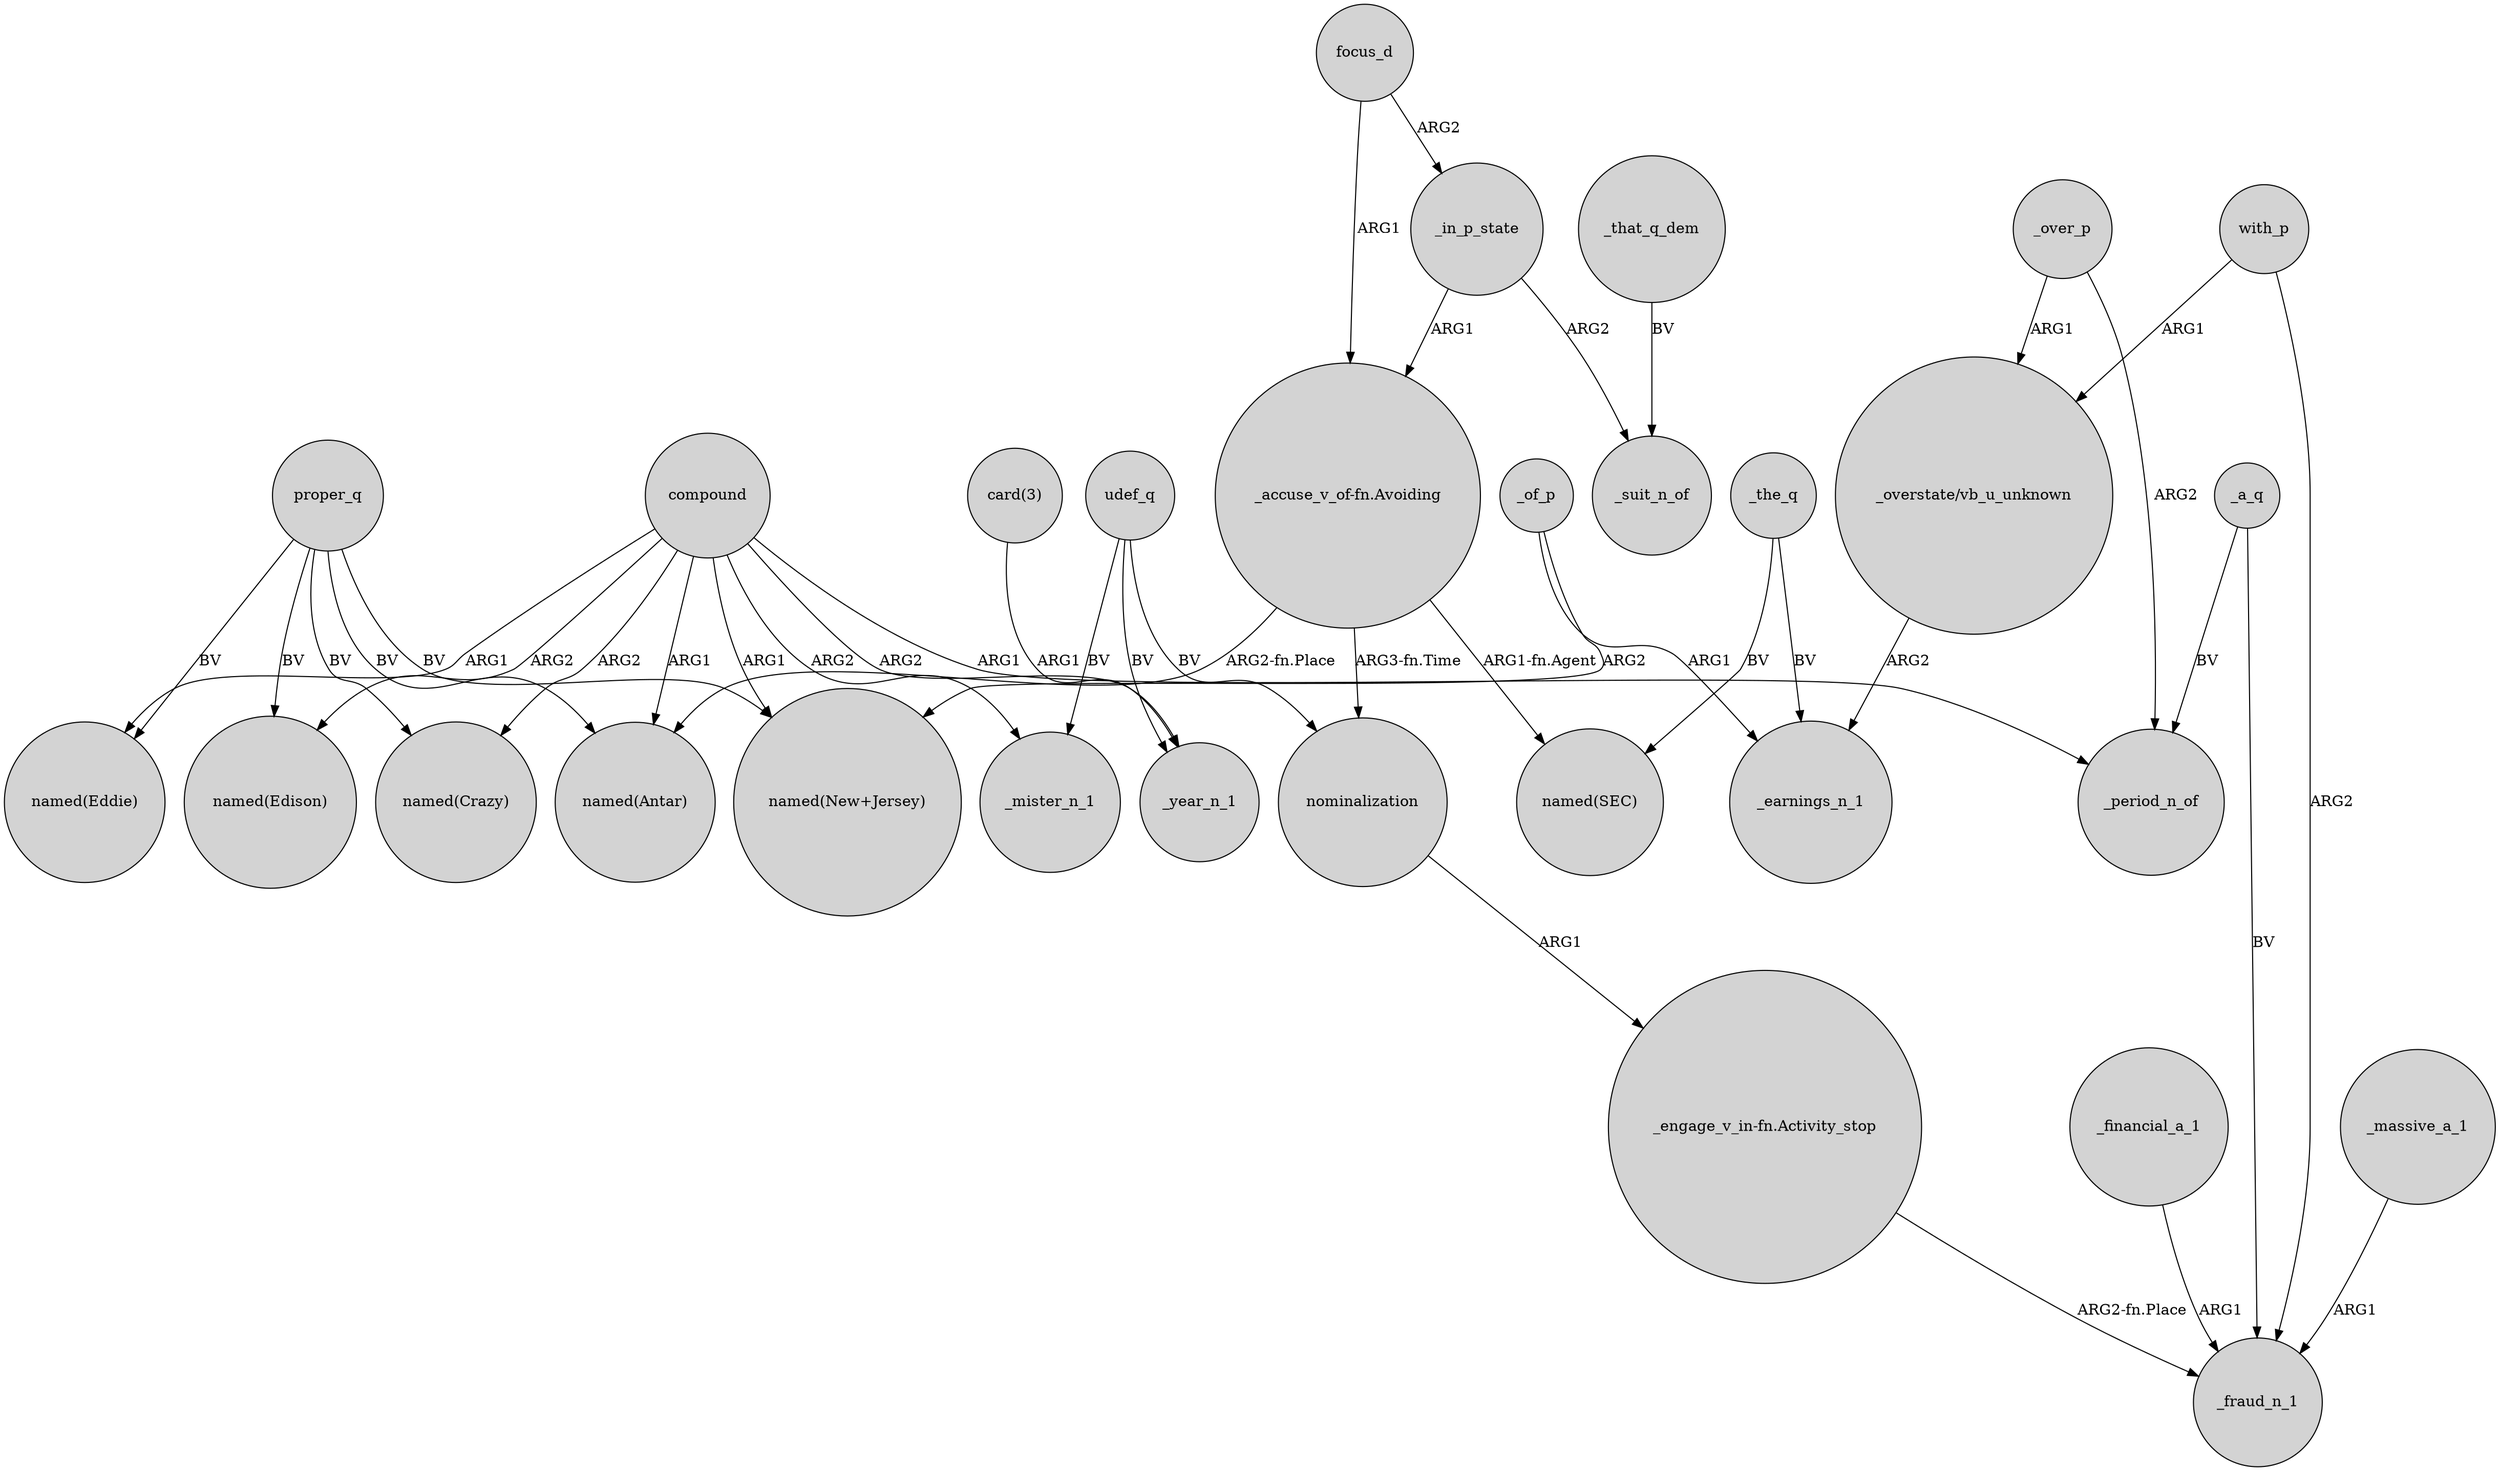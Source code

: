 digraph {
	node [shape=circle style=filled]
	proper_q -> "named(New+Jersey)" [label=BV]
	compound -> _mister_n_1 [label=ARG2]
	focus_d -> _in_p_state [label=ARG2]
	"_overstate/vb_u_unknown" -> _earnings_n_1 [label=ARG2]
	focus_d -> "_accuse_v_of-fn.Avoiding" [label=ARG1]
	"_accuse_v_of-fn.Avoiding" -> nominalization [label="ARG3-fn.Time"]
	proper_q -> "named(Edison)" [label=BV]
	compound -> "named(Antar)" [label=ARG1]
	_in_p_state -> _suit_n_of [label=ARG2]
	compound -> "named(New+Jersey)" [label=ARG1]
	"_accuse_v_of-fn.Avoiding" -> "named(SEC)" [label="ARG1-fn.Agent"]
	"_engage_v_in-fn.Activity_stop" -> _fraud_n_1 [label="ARG2-fn.Place"]
	udef_q -> nominalization [label=BV]
	compound -> "named(Crazy)" [label=ARG2]
	_that_q_dem -> _suit_n_of [label=BV]
	compound -> "named(Eddie)" [label=ARG1]
	udef_q -> _mister_n_1 [label=BV]
	_financial_a_1 -> _fraud_n_1 [label=ARG1]
	"card(3)" -> _year_n_1 [label=ARG1]
	proper_q -> "named(Crazy)" [label=BV]
	compound -> _year_n_1 [label=ARG2]
	_a_q -> _period_n_of [label=BV]
	_of_p -> "named(New+Jersey)" [label=ARG2]
	proper_q -> "named(Eddie)" [label=BV]
	_of_p -> _earnings_n_1 [label=ARG1]
	"_accuse_v_of-fn.Avoiding" -> "named(Antar)" [label="ARG2-fn.Place"]
	_a_q -> _fraud_n_1 [label=BV]
	_over_p -> _period_n_of [label=ARG2]
	with_p -> _fraud_n_1 [label=ARG2]
	proper_q -> "named(Antar)" [label=BV]
	compound -> _period_n_of [label=ARG1]
	_over_p -> "_overstate/vb_u_unknown" [label=ARG1]
	udef_q -> _year_n_1 [label=BV]
	_the_q -> _earnings_n_1 [label=BV]
	_massive_a_1 -> _fraud_n_1 [label=ARG1]
	with_p -> "_overstate/vb_u_unknown" [label=ARG1]
	nominalization -> "_engage_v_in-fn.Activity_stop" [label=ARG1]
	_in_p_state -> "_accuse_v_of-fn.Avoiding" [label=ARG1]
	_the_q -> "named(SEC)" [label=BV]
	compound -> "named(Edison)" [label=ARG2]
}
